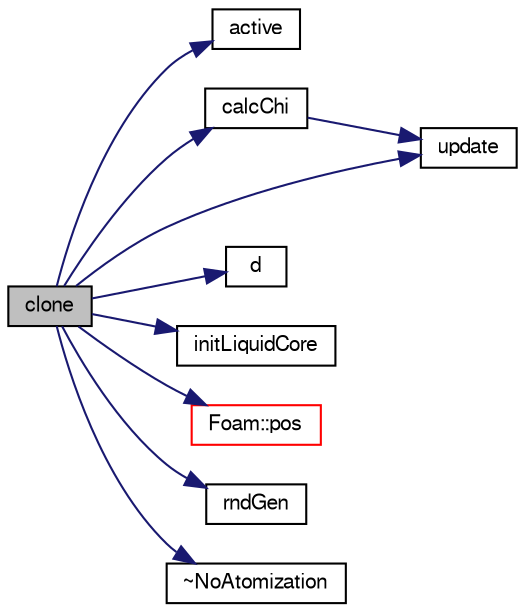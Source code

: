 digraph "clone"
{
  bgcolor="transparent";
  edge [fontname="FreeSans",fontsize="10",labelfontname="FreeSans",labelfontsize="10"];
  node [fontname="FreeSans",fontsize="10",shape=record];
  rankdir="LR";
  Node9 [label="clone",height=0.2,width=0.4,color="black", fillcolor="grey75", style="filled", fontcolor="black"];
  Node9 -> Node10 [color="midnightblue",fontsize="10",style="solid",fontname="FreeSans"];
  Node10 [label="active",height=0.2,width=0.4,color="black",URL="$a24554.html#ad9735e23cb0888fb98e1c5893aecff7e",tooltip="Flag to indicate whether model activates atomization model. "];
  Node9 -> Node11 [color="midnightblue",fontsize="10",style="solid",fontname="FreeSans"];
  Node11 [label="calcChi",height=0.2,width=0.4,color="black",URL="$a24554.html#a614269e8e32e3643b889d1c1df04b1f7",tooltip="Flag to indicate if chi needs to be calculated. "];
  Node11 -> Node12 [color="midnightblue",fontsize="10",style="solid",fontname="FreeSans"];
  Node12 [label="update",height=0.2,width=0.4,color="black",URL="$a24554.html#a56fbe4b3eb1d2607d8ca4ed4a4909739"];
  Node9 -> Node13 [color="midnightblue",fontsize="10",style="solid",fontname="FreeSans"];
  Node13 [label="d",height=0.2,width=0.4,color="black",URL="$a38951.html#aa182a9055736468dd160f12649a01fd1"];
  Node9 -> Node14 [color="midnightblue",fontsize="10",style="solid",fontname="FreeSans"];
  Node14 [label="initLiquidCore",height=0.2,width=0.4,color="black",URL="$a24554.html#a97b21d092f8f8d11186002fb1658dd4c",tooltip="Initial value of liquidCore. "];
  Node9 -> Node15 [color="midnightblue",fontsize="10",style="solid",fontname="FreeSans"];
  Node15 [label="Foam::pos",height=0.2,width=0.4,color="red",URL="$a21124.html#a09a190b59f3d01b258bca0fa964a6212"];
  Node9 -> Node19 [color="midnightblue",fontsize="10",style="solid",fontname="FreeSans"];
  Node19 [label="rndGen",height=0.2,width=0.4,color="black",URL="$a38939.html#ab8597af4c8d0209c2e0c9b1982782bfb"];
  Node9 -> Node12 [color="midnightblue",fontsize="10",style="solid",fontname="FreeSans"];
  Node9 -> Node20 [color="midnightblue",fontsize="10",style="solid",fontname="FreeSans"];
  Node20 [label="~NoAtomization",height=0.2,width=0.4,color="black",URL="$a24554.html#a449147c087f4fc7f747f9830c37a61db",tooltip="Destructor. "];
}
